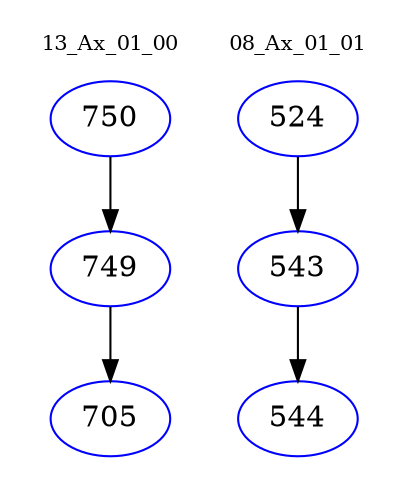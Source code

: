 digraph{
subgraph cluster_0 {
color = white
label = "13_Ax_01_00";
fontsize=10;
T0_750 [label="750", color="blue"]
T0_750 -> T0_749 [color="black"]
T0_749 [label="749", color="blue"]
T0_749 -> T0_705 [color="black"]
T0_705 [label="705", color="blue"]
}
subgraph cluster_1 {
color = white
label = "08_Ax_01_01";
fontsize=10;
T1_524 [label="524", color="blue"]
T1_524 -> T1_543 [color="black"]
T1_543 [label="543", color="blue"]
T1_543 -> T1_544 [color="black"]
T1_544 [label="544", color="blue"]
}
}
